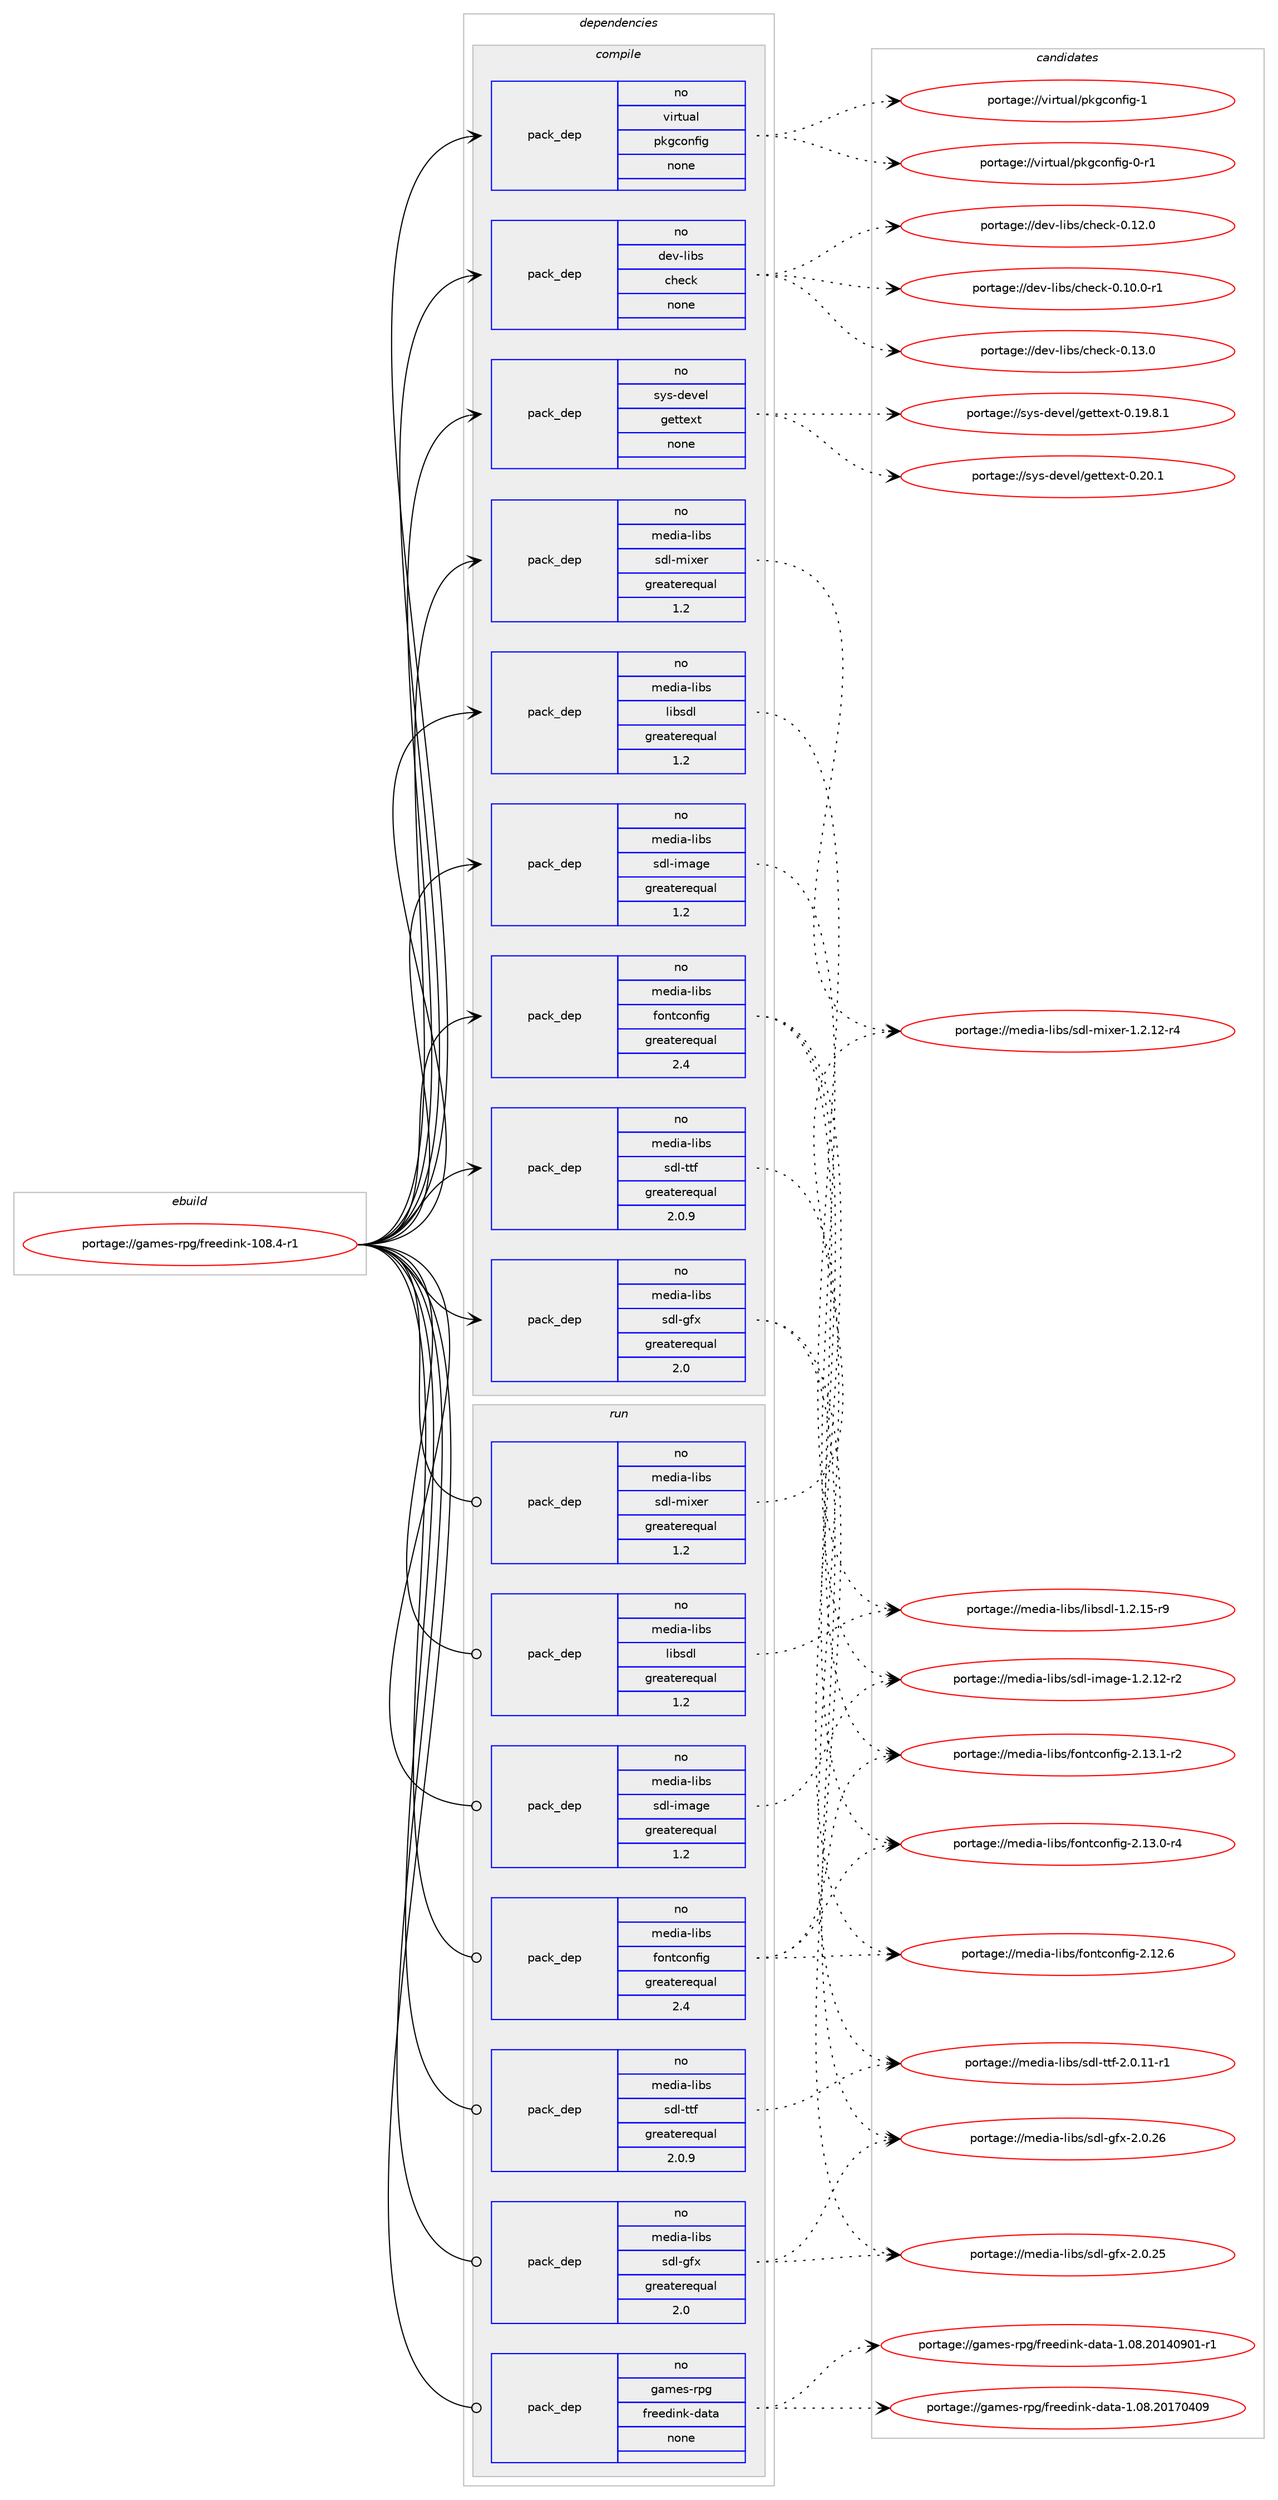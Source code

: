 digraph prolog {

# *************
# Graph options
# *************

newrank=true;
concentrate=true;
compound=true;
graph [rankdir=LR,fontname=Helvetica,fontsize=10,ranksep=1.5];#, ranksep=2.5, nodesep=0.2];
edge  [arrowhead=vee];
node  [fontname=Helvetica,fontsize=10];

# **********
# The ebuild
# **********

subgraph cluster_leftcol {
color=gray;
rank=same;
label=<<i>ebuild</i>>;
id [label="portage://games-rpg/freedink-108.4-r1", color=red, width=4, href="../games-rpg/freedink-108.4-r1.svg"];
}

# ****************
# The dependencies
# ****************

subgraph cluster_midcol {
color=gray;
label=<<i>dependencies</i>>;
subgraph cluster_compile {
fillcolor="#eeeeee";
style=filled;
label=<<i>compile</i>>;
subgraph pack219632 {
dependency283024 [label=<<TABLE BORDER="0" CELLBORDER="1" CELLSPACING="0" CELLPADDING="4" WIDTH="220"><TR><TD ROWSPAN="6" CELLPADDING="30">pack_dep</TD></TR><TR><TD WIDTH="110">no</TD></TR><TR><TD>dev-libs</TD></TR><TR><TD>check</TD></TR><TR><TD>none</TD></TR><TR><TD></TD></TR></TABLE>>, shape=none, color=blue];
}
id:e -> dependency283024:w [weight=20,style="solid",arrowhead="vee"];
subgraph pack219633 {
dependency283025 [label=<<TABLE BORDER="0" CELLBORDER="1" CELLSPACING="0" CELLPADDING="4" WIDTH="220"><TR><TD ROWSPAN="6" CELLPADDING="30">pack_dep</TD></TR><TR><TD WIDTH="110">no</TD></TR><TR><TD>media-libs</TD></TR><TR><TD>fontconfig</TD></TR><TR><TD>greaterequal</TD></TR><TR><TD>2.4</TD></TR></TABLE>>, shape=none, color=blue];
}
id:e -> dependency283025:w [weight=20,style="solid",arrowhead="vee"];
subgraph pack219634 {
dependency283026 [label=<<TABLE BORDER="0" CELLBORDER="1" CELLSPACING="0" CELLPADDING="4" WIDTH="220"><TR><TD ROWSPAN="6" CELLPADDING="30">pack_dep</TD></TR><TR><TD WIDTH="110">no</TD></TR><TR><TD>media-libs</TD></TR><TR><TD>libsdl</TD></TR><TR><TD>greaterequal</TD></TR><TR><TD>1.2</TD></TR></TABLE>>, shape=none, color=blue];
}
id:e -> dependency283026:w [weight=20,style="solid",arrowhead="vee"];
subgraph pack219635 {
dependency283027 [label=<<TABLE BORDER="0" CELLBORDER="1" CELLSPACING="0" CELLPADDING="4" WIDTH="220"><TR><TD ROWSPAN="6" CELLPADDING="30">pack_dep</TD></TR><TR><TD WIDTH="110">no</TD></TR><TR><TD>media-libs</TD></TR><TR><TD>sdl-gfx</TD></TR><TR><TD>greaterequal</TD></TR><TR><TD>2.0</TD></TR></TABLE>>, shape=none, color=blue];
}
id:e -> dependency283027:w [weight=20,style="solid",arrowhead="vee"];
subgraph pack219636 {
dependency283028 [label=<<TABLE BORDER="0" CELLBORDER="1" CELLSPACING="0" CELLPADDING="4" WIDTH="220"><TR><TD ROWSPAN="6" CELLPADDING="30">pack_dep</TD></TR><TR><TD WIDTH="110">no</TD></TR><TR><TD>media-libs</TD></TR><TR><TD>sdl-image</TD></TR><TR><TD>greaterequal</TD></TR><TR><TD>1.2</TD></TR></TABLE>>, shape=none, color=blue];
}
id:e -> dependency283028:w [weight=20,style="solid",arrowhead="vee"];
subgraph pack219637 {
dependency283029 [label=<<TABLE BORDER="0" CELLBORDER="1" CELLSPACING="0" CELLPADDING="4" WIDTH="220"><TR><TD ROWSPAN="6" CELLPADDING="30">pack_dep</TD></TR><TR><TD WIDTH="110">no</TD></TR><TR><TD>media-libs</TD></TR><TR><TD>sdl-mixer</TD></TR><TR><TD>greaterequal</TD></TR><TR><TD>1.2</TD></TR></TABLE>>, shape=none, color=blue];
}
id:e -> dependency283029:w [weight=20,style="solid",arrowhead="vee"];
subgraph pack219638 {
dependency283030 [label=<<TABLE BORDER="0" CELLBORDER="1" CELLSPACING="0" CELLPADDING="4" WIDTH="220"><TR><TD ROWSPAN="6" CELLPADDING="30">pack_dep</TD></TR><TR><TD WIDTH="110">no</TD></TR><TR><TD>media-libs</TD></TR><TR><TD>sdl-ttf</TD></TR><TR><TD>greaterequal</TD></TR><TR><TD>2.0.9</TD></TR></TABLE>>, shape=none, color=blue];
}
id:e -> dependency283030:w [weight=20,style="solid",arrowhead="vee"];
subgraph pack219639 {
dependency283031 [label=<<TABLE BORDER="0" CELLBORDER="1" CELLSPACING="0" CELLPADDING="4" WIDTH="220"><TR><TD ROWSPAN="6" CELLPADDING="30">pack_dep</TD></TR><TR><TD WIDTH="110">no</TD></TR><TR><TD>sys-devel</TD></TR><TR><TD>gettext</TD></TR><TR><TD>none</TD></TR><TR><TD></TD></TR></TABLE>>, shape=none, color=blue];
}
id:e -> dependency283031:w [weight=20,style="solid",arrowhead="vee"];
subgraph pack219640 {
dependency283032 [label=<<TABLE BORDER="0" CELLBORDER="1" CELLSPACING="0" CELLPADDING="4" WIDTH="220"><TR><TD ROWSPAN="6" CELLPADDING="30">pack_dep</TD></TR><TR><TD WIDTH="110">no</TD></TR><TR><TD>virtual</TD></TR><TR><TD>pkgconfig</TD></TR><TR><TD>none</TD></TR><TR><TD></TD></TR></TABLE>>, shape=none, color=blue];
}
id:e -> dependency283032:w [weight=20,style="solid",arrowhead="vee"];
}
subgraph cluster_compileandrun {
fillcolor="#eeeeee";
style=filled;
label=<<i>compile and run</i>>;
}
subgraph cluster_run {
fillcolor="#eeeeee";
style=filled;
label=<<i>run</i>>;
subgraph pack219641 {
dependency283033 [label=<<TABLE BORDER="0" CELLBORDER="1" CELLSPACING="0" CELLPADDING="4" WIDTH="220"><TR><TD ROWSPAN="6" CELLPADDING="30">pack_dep</TD></TR><TR><TD WIDTH="110">no</TD></TR><TR><TD>games-rpg</TD></TR><TR><TD>freedink-data</TD></TR><TR><TD>none</TD></TR><TR><TD></TD></TR></TABLE>>, shape=none, color=blue];
}
id:e -> dependency283033:w [weight=20,style="solid",arrowhead="odot"];
subgraph pack219642 {
dependency283034 [label=<<TABLE BORDER="0" CELLBORDER="1" CELLSPACING="0" CELLPADDING="4" WIDTH="220"><TR><TD ROWSPAN="6" CELLPADDING="30">pack_dep</TD></TR><TR><TD WIDTH="110">no</TD></TR><TR><TD>media-libs</TD></TR><TR><TD>fontconfig</TD></TR><TR><TD>greaterequal</TD></TR><TR><TD>2.4</TD></TR></TABLE>>, shape=none, color=blue];
}
id:e -> dependency283034:w [weight=20,style="solid",arrowhead="odot"];
subgraph pack219643 {
dependency283035 [label=<<TABLE BORDER="0" CELLBORDER="1" CELLSPACING="0" CELLPADDING="4" WIDTH="220"><TR><TD ROWSPAN="6" CELLPADDING="30">pack_dep</TD></TR><TR><TD WIDTH="110">no</TD></TR><TR><TD>media-libs</TD></TR><TR><TD>libsdl</TD></TR><TR><TD>greaterequal</TD></TR><TR><TD>1.2</TD></TR></TABLE>>, shape=none, color=blue];
}
id:e -> dependency283035:w [weight=20,style="solid",arrowhead="odot"];
subgraph pack219644 {
dependency283036 [label=<<TABLE BORDER="0" CELLBORDER="1" CELLSPACING="0" CELLPADDING="4" WIDTH="220"><TR><TD ROWSPAN="6" CELLPADDING="30">pack_dep</TD></TR><TR><TD WIDTH="110">no</TD></TR><TR><TD>media-libs</TD></TR><TR><TD>sdl-gfx</TD></TR><TR><TD>greaterequal</TD></TR><TR><TD>2.0</TD></TR></TABLE>>, shape=none, color=blue];
}
id:e -> dependency283036:w [weight=20,style="solid",arrowhead="odot"];
subgraph pack219645 {
dependency283037 [label=<<TABLE BORDER="0" CELLBORDER="1" CELLSPACING="0" CELLPADDING="4" WIDTH="220"><TR><TD ROWSPAN="6" CELLPADDING="30">pack_dep</TD></TR><TR><TD WIDTH="110">no</TD></TR><TR><TD>media-libs</TD></TR><TR><TD>sdl-image</TD></TR><TR><TD>greaterequal</TD></TR><TR><TD>1.2</TD></TR></TABLE>>, shape=none, color=blue];
}
id:e -> dependency283037:w [weight=20,style="solid",arrowhead="odot"];
subgraph pack219646 {
dependency283038 [label=<<TABLE BORDER="0" CELLBORDER="1" CELLSPACING="0" CELLPADDING="4" WIDTH="220"><TR><TD ROWSPAN="6" CELLPADDING="30">pack_dep</TD></TR><TR><TD WIDTH="110">no</TD></TR><TR><TD>media-libs</TD></TR><TR><TD>sdl-mixer</TD></TR><TR><TD>greaterequal</TD></TR><TR><TD>1.2</TD></TR></TABLE>>, shape=none, color=blue];
}
id:e -> dependency283038:w [weight=20,style="solid",arrowhead="odot"];
subgraph pack219647 {
dependency283039 [label=<<TABLE BORDER="0" CELLBORDER="1" CELLSPACING="0" CELLPADDING="4" WIDTH="220"><TR><TD ROWSPAN="6" CELLPADDING="30">pack_dep</TD></TR><TR><TD WIDTH="110">no</TD></TR><TR><TD>media-libs</TD></TR><TR><TD>sdl-ttf</TD></TR><TR><TD>greaterequal</TD></TR><TR><TD>2.0.9</TD></TR></TABLE>>, shape=none, color=blue];
}
id:e -> dependency283039:w [weight=20,style="solid",arrowhead="odot"];
}
}

# **************
# The candidates
# **************

subgraph cluster_choices {
rank=same;
color=gray;
label=<<i>candidates</i>>;

subgraph choice219632 {
color=black;
nodesep=1;
choice100101118451081059811547991041019910745484649514648 [label="portage://dev-libs/check-0.13.0", color=red, width=4,href="../dev-libs/check-0.13.0.svg"];
choice100101118451081059811547991041019910745484649504648 [label="portage://dev-libs/check-0.12.0", color=red, width=4,href="../dev-libs/check-0.12.0.svg"];
choice1001011184510810598115479910410199107454846494846484511449 [label="portage://dev-libs/check-0.10.0-r1", color=red, width=4,href="../dev-libs/check-0.10.0-r1.svg"];
dependency283024:e -> choice100101118451081059811547991041019910745484649514648:w [style=dotted,weight="100"];
dependency283024:e -> choice100101118451081059811547991041019910745484649504648:w [style=dotted,weight="100"];
dependency283024:e -> choice1001011184510810598115479910410199107454846494846484511449:w [style=dotted,weight="100"];
}
subgraph choice219633 {
color=black;
nodesep=1;
choice1091011001059745108105981154710211111011699111110102105103455046495146494511450 [label="portage://media-libs/fontconfig-2.13.1-r2", color=red, width=4,href="../media-libs/fontconfig-2.13.1-r2.svg"];
choice1091011001059745108105981154710211111011699111110102105103455046495146484511452 [label="portage://media-libs/fontconfig-2.13.0-r4", color=red, width=4,href="../media-libs/fontconfig-2.13.0-r4.svg"];
choice109101100105974510810598115471021111101169911111010210510345504649504654 [label="portage://media-libs/fontconfig-2.12.6", color=red, width=4,href="../media-libs/fontconfig-2.12.6.svg"];
dependency283025:e -> choice1091011001059745108105981154710211111011699111110102105103455046495146494511450:w [style=dotted,weight="100"];
dependency283025:e -> choice1091011001059745108105981154710211111011699111110102105103455046495146484511452:w [style=dotted,weight="100"];
dependency283025:e -> choice109101100105974510810598115471021111101169911111010210510345504649504654:w [style=dotted,weight="100"];
}
subgraph choice219634 {
color=black;
nodesep=1;
choice1091011001059745108105981154710810598115100108454946504649534511457 [label="portage://media-libs/libsdl-1.2.15-r9", color=red, width=4,href="../media-libs/libsdl-1.2.15-r9.svg"];
dependency283026:e -> choice1091011001059745108105981154710810598115100108454946504649534511457:w [style=dotted,weight="100"];
}
subgraph choice219635 {
color=black;
nodesep=1;
choice109101100105974510810598115471151001084510310212045504648465054 [label="portage://media-libs/sdl-gfx-2.0.26", color=red, width=4,href="../media-libs/sdl-gfx-2.0.26.svg"];
choice109101100105974510810598115471151001084510310212045504648465053 [label="portage://media-libs/sdl-gfx-2.0.25", color=red, width=4,href="../media-libs/sdl-gfx-2.0.25.svg"];
dependency283027:e -> choice109101100105974510810598115471151001084510310212045504648465054:w [style=dotted,weight="100"];
dependency283027:e -> choice109101100105974510810598115471151001084510310212045504648465053:w [style=dotted,weight="100"];
}
subgraph choice219636 {
color=black;
nodesep=1;
choice109101100105974510810598115471151001084510510997103101454946504649504511450 [label="portage://media-libs/sdl-image-1.2.12-r2", color=red, width=4,href="../media-libs/sdl-image-1.2.12-r2.svg"];
dependency283028:e -> choice109101100105974510810598115471151001084510510997103101454946504649504511450:w [style=dotted,weight="100"];
}
subgraph choice219637 {
color=black;
nodesep=1;
choice1091011001059745108105981154711510010845109105120101114454946504649504511452 [label="portage://media-libs/sdl-mixer-1.2.12-r4", color=red, width=4,href="../media-libs/sdl-mixer-1.2.12-r4.svg"];
dependency283029:e -> choice1091011001059745108105981154711510010845109105120101114454946504649504511452:w [style=dotted,weight="100"];
}
subgraph choice219638 {
color=black;
nodesep=1;
choice1091011001059745108105981154711510010845116116102455046484649494511449 [label="portage://media-libs/sdl-ttf-2.0.11-r1", color=red, width=4,href="../media-libs/sdl-ttf-2.0.11-r1.svg"];
dependency283030:e -> choice1091011001059745108105981154711510010845116116102455046484649494511449:w [style=dotted,weight="100"];
}
subgraph choice219639 {
color=black;
nodesep=1;
choice115121115451001011181011084710310111611610112011645484650484649 [label="portage://sys-devel/gettext-0.20.1", color=red, width=4,href="../sys-devel/gettext-0.20.1.svg"];
choice1151211154510010111810110847103101116116101120116454846495746564649 [label="portage://sys-devel/gettext-0.19.8.1", color=red, width=4,href="../sys-devel/gettext-0.19.8.1.svg"];
dependency283031:e -> choice115121115451001011181011084710310111611610112011645484650484649:w [style=dotted,weight="100"];
dependency283031:e -> choice1151211154510010111810110847103101116116101120116454846495746564649:w [style=dotted,weight="100"];
}
subgraph choice219640 {
color=black;
nodesep=1;
choice1181051141161179710847112107103991111101021051034549 [label="portage://virtual/pkgconfig-1", color=red, width=4,href="../virtual/pkgconfig-1.svg"];
choice11810511411611797108471121071039911111010210510345484511449 [label="portage://virtual/pkgconfig-0-r1", color=red, width=4,href="../virtual/pkgconfig-0-r1.svg"];
dependency283032:e -> choice1181051141161179710847112107103991111101021051034549:w [style=dotted,weight="100"];
dependency283032:e -> choice11810511411611797108471121071039911111010210510345484511449:w [style=dotted,weight="100"];
}
subgraph choice219641 {
color=black;
nodesep=1;
choice1039710910111545114112103471021141011011001051101074510097116974549464856465048495548524857 [label="portage://games-rpg/freedink-data-1.08.20170409", color=red, width=4,href="../games-rpg/freedink-data-1.08.20170409.svg"];
choice10397109101115451141121034710211410110110010511010745100971169745494648564650484952485748494511449 [label="portage://games-rpg/freedink-data-1.08.20140901-r1", color=red, width=4,href="../games-rpg/freedink-data-1.08.20140901-r1.svg"];
dependency283033:e -> choice1039710910111545114112103471021141011011001051101074510097116974549464856465048495548524857:w [style=dotted,weight="100"];
dependency283033:e -> choice10397109101115451141121034710211410110110010511010745100971169745494648564650484952485748494511449:w [style=dotted,weight="100"];
}
subgraph choice219642 {
color=black;
nodesep=1;
choice1091011001059745108105981154710211111011699111110102105103455046495146494511450 [label="portage://media-libs/fontconfig-2.13.1-r2", color=red, width=4,href="../media-libs/fontconfig-2.13.1-r2.svg"];
choice1091011001059745108105981154710211111011699111110102105103455046495146484511452 [label="portage://media-libs/fontconfig-2.13.0-r4", color=red, width=4,href="../media-libs/fontconfig-2.13.0-r4.svg"];
choice109101100105974510810598115471021111101169911111010210510345504649504654 [label="portage://media-libs/fontconfig-2.12.6", color=red, width=4,href="../media-libs/fontconfig-2.12.6.svg"];
dependency283034:e -> choice1091011001059745108105981154710211111011699111110102105103455046495146494511450:w [style=dotted,weight="100"];
dependency283034:e -> choice1091011001059745108105981154710211111011699111110102105103455046495146484511452:w [style=dotted,weight="100"];
dependency283034:e -> choice109101100105974510810598115471021111101169911111010210510345504649504654:w [style=dotted,weight="100"];
}
subgraph choice219643 {
color=black;
nodesep=1;
choice1091011001059745108105981154710810598115100108454946504649534511457 [label="portage://media-libs/libsdl-1.2.15-r9", color=red, width=4,href="../media-libs/libsdl-1.2.15-r9.svg"];
dependency283035:e -> choice1091011001059745108105981154710810598115100108454946504649534511457:w [style=dotted,weight="100"];
}
subgraph choice219644 {
color=black;
nodesep=1;
choice109101100105974510810598115471151001084510310212045504648465054 [label="portage://media-libs/sdl-gfx-2.0.26", color=red, width=4,href="../media-libs/sdl-gfx-2.0.26.svg"];
choice109101100105974510810598115471151001084510310212045504648465053 [label="portage://media-libs/sdl-gfx-2.0.25", color=red, width=4,href="../media-libs/sdl-gfx-2.0.25.svg"];
dependency283036:e -> choice109101100105974510810598115471151001084510310212045504648465054:w [style=dotted,weight="100"];
dependency283036:e -> choice109101100105974510810598115471151001084510310212045504648465053:w [style=dotted,weight="100"];
}
subgraph choice219645 {
color=black;
nodesep=1;
choice109101100105974510810598115471151001084510510997103101454946504649504511450 [label="portage://media-libs/sdl-image-1.2.12-r2", color=red, width=4,href="../media-libs/sdl-image-1.2.12-r2.svg"];
dependency283037:e -> choice109101100105974510810598115471151001084510510997103101454946504649504511450:w [style=dotted,weight="100"];
}
subgraph choice219646 {
color=black;
nodesep=1;
choice1091011001059745108105981154711510010845109105120101114454946504649504511452 [label="portage://media-libs/sdl-mixer-1.2.12-r4", color=red, width=4,href="../media-libs/sdl-mixer-1.2.12-r4.svg"];
dependency283038:e -> choice1091011001059745108105981154711510010845109105120101114454946504649504511452:w [style=dotted,weight="100"];
}
subgraph choice219647 {
color=black;
nodesep=1;
choice1091011001059745108105981154711510010845116116102455046484649494511449 [label="portage://media-libs/sdl-ttf-2.0.11-r1", color=red, width=4,href="../media-libs/sdl-ttf-2.0.11-r1.svg"];
dependency283039:e -> choice1091011001059745108105981154711510010845116116102455046484649494511449:w [style=dotted,weight="100"];
}
}

}
